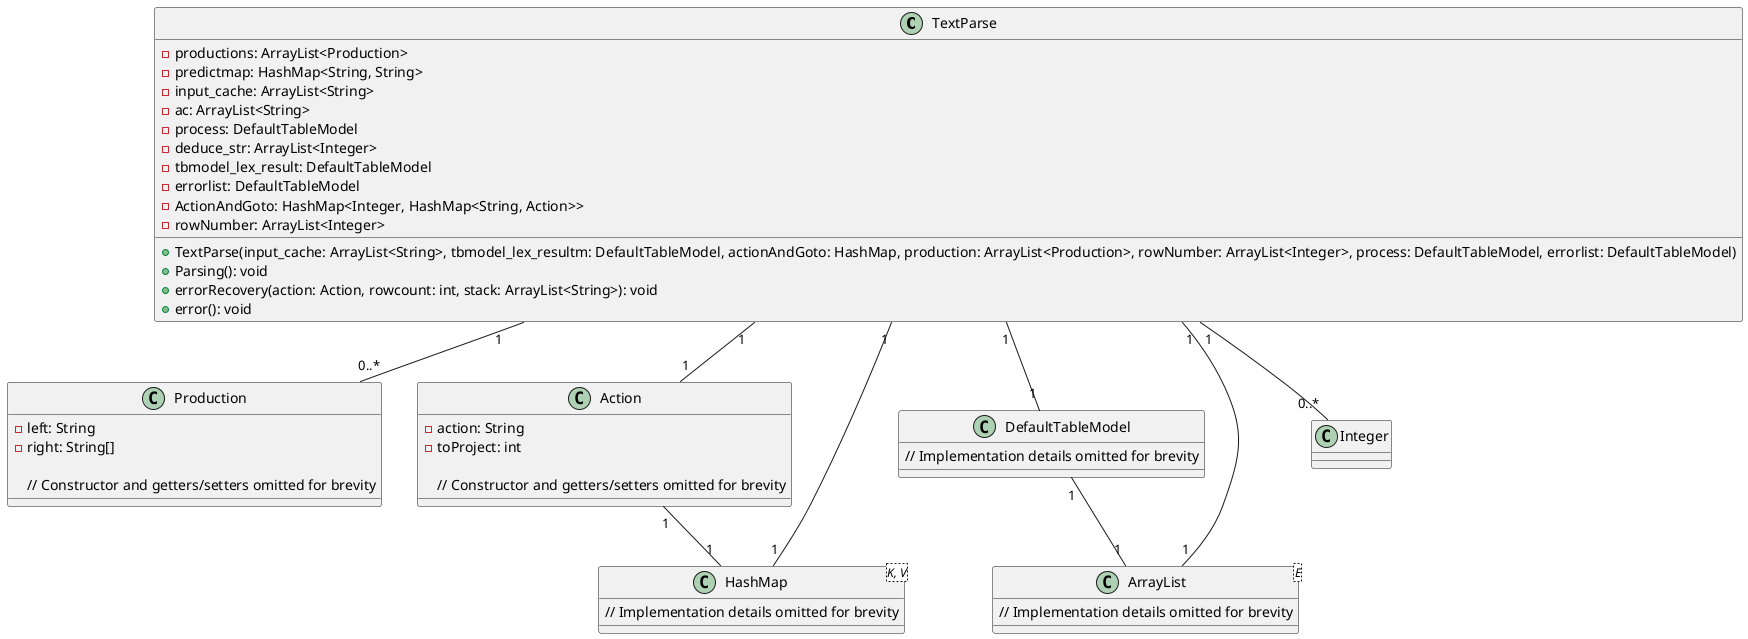 @startuml

class TextParse {
  - productions: ArrayList<Production>
  - predictmap: HashMap<String, String>
  - input_cache: ArrayList<String>
  - ac: ArrayList<String>
  - process: DefaultTableModel
  - deduce_str: ArrayList<Integer>
  - tbmodel_lex_result: DefaultTableModel
  - errorlist: DefaultTableModel
  - ActionAndGoto: HashMap<Integer, HashMap<String, Action>>
  - rowNumber: ArrayList<Integer>

  + TextParse(input_cache: ArrayList<String>, tbmodel_lex_resultm: DefaultTableModel, actionAndGoto: HashMap, production: ArrayList<Production>, rowNumber: ArrayList<Integer>, process: DefaultTableModel, errorlist: DefaultTableModel)
  + Parsing(): void
  + errorRecovery(action: Action, rowcount: int, stack: ArrayList<String>): void
  + error(): void
}

class Production {
  - left: String
  - right: String[]

  // Constructor and getters/setters omitted for brevity
}

class Action {
  - action: String
  - toProject: int

  // Constructor and getters/setters omitted for brevity
}

class DefaultTableModel {
  // Implementation details omitted for brevity
}

class HashMap<K, V> {
  // Implementation details omitted for brevity
}

class ArrayList<E> {
  // Implementation details omitted for brevity
}

TextParse "1" -- "0..*" Production
TextParse "1" -- "1" DefaultTableModel
TextParse "1" -- "1" HashMap
TextParse "1" -- "1" ArrayList
TextParse "1" -- "1" Action
Action "1" -- "1" HashMap
DefaultTableModel "1" -- "1" ArrayList
TextParse "1" -- "0..*" Integer

@enduml